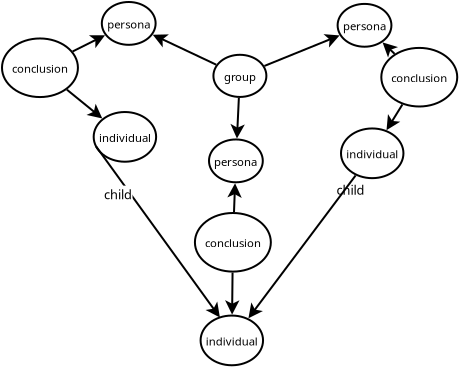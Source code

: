 <?xml version="1.0" encoding="UTF-8"?>
<dia:diagram xmlns:dia="http://www.lysator.liu.se/~alla/dia/">
  <dia:layer name="Background" visible="true" active="true">
    <dia:object type="Flowchart - Ellipse" version="0" id="O0">
      <dia:attribute name="obj_pos">
        <dia:point val="15.43,18.105"/>
      </dia:attribute>
      <dia:attribute name="obj_bb">
        <dia:rectangle val="15.38,18.055;18.17,20.296"/>
      </dia:attribute>
      <dia:attribute name="elem_corner">
        <dia:point val="15.43,18.105"/>
      </dia:attribute>
      <dia:attribute name="elem_width">
        <dia:real val="2.69"/>
      </dia:attribute>
      <dia:attribute name="elem_height">
        <dia:real val="2.141"/>
      </dia:attribute>
      <dia:attribute name="border_width">
        <dia:real val="0.1"/>
      </dia:attribute>
      <dia:attribute name="show_background">
        <dia:boolean val="true"/>
      </dia:attribute>
      <dia:attribute name="padding">
        <dia:real val="0.05"/>
      </dia:attribute>
      <dia:attribute name="text">
        <dia:composite type="text">
          <dia:attribute name="string">
            <dia:string>#persona#</dia:string>
          </dia:attribute>
          <dia:attribute name="font">
            <dia:font family="sans" style="0" name="Helvetica"/>
          </dia:attribute>
          <dia:attribute name="height">
            <dia:real val="0.706"/>
          </dia:attribute>
          <dia:attribute name="pos">
            <dia:point val="16.775,19.348"/>
          </dia:attribute>
          <dia:attribute name="color">
            <dia:color val="#000000"/>
          </dia:attribute>
          <dia:attribute name="alignment">
            <dia:enum val="1"/>
          </dia:attribute>
        </dia:composite>
      </dia:attribute>
    </dia:object>
    <dia:object type="Flowchart - Ellipse" version="0" id="O1">
      <dia:attribute name="obj_pos">
        <dia:point val="21.861,11.327"/>
      </dia:attribute>
      <dia:attribute name="obj_bb">
        <dia:rectangle val="21.811,11.277;24.6,13.517"/>
      </dia:attribute>
      <dia:attribute name="elem_corner">
        <dia:point val="21.861,11.327"/>
      </dia:attribute>
      <dia:attribute name="elem_width">
        <dia:real val="2.69"/>
      </dia:attribute>
      <dia:attribute name="elem_height">
        <dia:real val="2.141"/>
      </dia:attribute>
      <dia:attribute name="border_width">
        <dia:real val="0.1"/>
      </dia:attribute>
      <dia:attribute name="show_background">
        <dia:boolean val="true"/>
      </dia:attribute>
      <dia:attribute name="padding">
        <dia:real val="0.05"/>
      </dia:attribute>
      <dia:attribute name="text">
        <dia:composite type="text">
          <dia:attribute name="string">
            <dia:string>#persona#</dia:string>
          </dia:attribute>
          <dia:attribute name="font">
            <dia:font family="sans" style="0" name="Helvetica"/>
          </dia:attribute>
          <dia:attribute name="height">
            <dia:real val="0.706"/>
          </dia:attribute>
          <dia:attribute name="pos">
            <dia:point val="23.206,12.569"/>
          </dia:attribute>
          <dia:attribute name="color">
            <dia:color val="#000000"/>
          </dia:attribute>
          <dia:attribute name="alignment">
            <dia:enum val="1"/>
          </dia:attribute>
        </dia:composite>
      </dia:attribute>
    </dia:object>
    <dia:object type="Flowchart - Ellipse" version="0" id="O2">
      <dia:attribute name="obj_pos">
        <dia:point val="10.071,11.232"/>
      </dia:attribute>
      <dia:attribute name="obj_bb">
        <dia:rectangle val="10.021,11.182;12.81,13.422"/>
      </dia:attribute>
      <dia:attribute name="elem_corner">
        <dia:point val="10.071,11.232"/>
      </dia:attribute>
      <dia:attribute name="elem_width">
        <dia:real val="2.69"/>
      </dia:attribute>
      <dia:attribute name="elem_height">
        <dia:real val="2.141"/>
      </dia:attribute>
      <dia:attribute name="border_width">
        <dia:real val="0.1"/>
      </dia:attribute>
      <dia:attribute name="show_background">
        <dia:boolean val="true"/>
      </dia:attribute>
      <dia:attribute name="padding">
        <dia:real val="0.05"/>
      </dia:attribute>
      <dia:attribute name="text">
        <dia:composite type="text">
          <dia:attribute name="string">
            <dia:string>#persona#</dia:string>
          </dia:attribute>
          <dia:attribute name="font">
            <dia:font family="sans" style="0" name="Helvetica"/>
          </dia:attribute>
          <dia:attribute name="height">
            <dia:real val="0.706"/>
          </dia:attribute>
          <dia:attribute name="pos">
            <dia:point val="11.416,12.474"/>
          </dia:attribute>
          <dia:attribute name="color">
            <dia:color val="#000000"/>
          </dia:attribute>
          <dia:attribute name="alignment">
            <dia:enum val="1"/>
          </dia:attribute>
        </dia:composite>
      </dia:attribute>
    </dia:object>
    <dia:object type="Flowchart - Ellipse" version="0" id="O3">
      <dia:attribute name="obj_pos">
        <dia:point val="15.651,13.872"/>
      </dia:attribute>
      <dia:attribute name="obj_bb">
        <dia:rectangle val="15.601,13.822;18.349,16.029"/>
      </dia:attribute>
      <dia:attribute name="elem_corner">
        <dia:point val="15.651,13.872"/>
      </dia:attribute>
      <dia:attribute name="elem_width">
        <dia:real val="2.648"/>
      </dia:attribute>
      <dia:attribute name="elem_height">
        <dia:real val="2.107"/>
      </dia:attribute>
      <dia:attribute name="border_width">
        <dia:real val="0.1"/>
      </dia:attribute>
      <dia:attribute name="show_background">
        <dia:boolean val="true"/>
      </dia:attribute>
      <dia:attribute name="padding">
        <dia:real val="0.05"/>
      </dia:attribute>
      <dia:attribute name="text">
        <dia:composite type="text">
          <dia:attribute name="string">
            <dia:string>#group#</dia:string>
          </dia:attribute>
          <dia:attribute name="font">
            <dia:font family="sans" style="0" name="Helvetica"/>
          </dia:attribute>
          <dia:attribute name="height">
            <dia:real val="0.706"/>
          </dia:attribute>
          <dia:attribute name="pos">
            <dia:point val="16.975,15.098"/>
          </dia:attribute>
          <dia:attribute name="color">
            <dia:color val="#000000"/>
          </dia:attribute>
          <dia:attribute name="alignment">
            <dia:enum val="1"/>
          </dia:attribute>
        </dia:composite>
      </dia:attribute>
    </dia:object>
    <dia:object type="Standard - Text" version="1" id="O4">
      <dia:attribute name="obj_pos">
        <dia:point val="21.801,20.867"/>
      </dia:attribute>
      <dia:attribute name="obj_bb">
        <dia:rectangle val="21.801,20.272;23.321,21.019"/>
      </dia:attribute>
      <dia:attribute name="text">
        <dia:composite type="text">
          <dia:attribute name="string">
            <dia:string>#child#</dia:string>
          </dia:attribute>
          <dia:attribute name="font">
            <dia:font family="sans" style="0" name="Helvetica"/>
          </dia:attribute>
          <dia:attribute name="height">
            <dia:real val="0.8"/>
          </dia:attribute>
          <dia:attribute name="pos">
            <dia:point val="21.801,20.867"/>
          </dia:attribute>
          <dia:attribute name="color">
            <dia:color val="#000000"/>
          </dia:attribute>
          <dia:attribute name="alignment">
            <dia:enum val="0"/>
          </dia:attribute>
        </dia:composite>
      </dia:attribute>
      <dia:attribute name="valign">
        <dia:enum val="3"/>
      </dia:attribute>
      <dia:attribute name="fill_color">
        <dia:color val="#ffffff"/>
      </dia:attribute>
      <dia:attribute name="show_background">
        <dia:boolean val="true"/>
      </dia:attribute>
    </dia:object>
    <dia:object type="Flowchart - Ellipse" version="0" id="O5">
      <dia:attribute name="obj_pos">
        <dia:point val="9.664,16.733"/>
      </dia:attribute>
      <dia:attribute name="obj_bb">
        <dia:rectangle val="9.614,16.683;12.836,19.268"/>
      </dia:attribute>
      <dia:attribute name="elem_corner">
        <dia:point val="9.664,16.733"/>
      </dia:attribute>
      <dia:attribute name="elem_width">
        <dia:real val="3.122"/>
      </dia:attribute>
      <dia:attribute name="elem_height">
        <dia:real val="2.485"/>
      </dia:attribute>
      <dia:attribute name="border_width">
        <dia:real val="0.1"/>
      </dia:attribute>
      <dia:attribute name="show_background">
        <dia:boolean val="true"/>
      </dia:attribute>
      <dia:attribute name="padding">
        <dia:real val="0.05"/>
      </dia:attribute>
      <dia:attribute name="text">
        <dia:composite type="text">
          <dia:attribute name="string">
            <dia:string>#individual#</dia:string>
          </dia:attribute>
          <dia:attribute name="font">
            <dia:font family="sans" style="0" name="Helvetica"/>
          </dia:attribute>
          <dia:attribute name="height">
            <dia:real val="0.706"/>
          </dia:attribute>
          <dia:attribute name="pos">
            <dia:point val="11.225,18.148"/>
          </dia:attribute>
          <dia:attribute name="color">
            <dia:color val="#000000"/>
          </dia:attribute>
          <dia:attribute name="alignment">
            <dia:enum val="1"/>
          </dia:attribute>
        </dia:composite>
      </dia:attribute>
    </dia:object>
    <dia:object type="Flowchart - Ellipse" version="0" id="O6">
      <dia:attribute name="obj_pos">
        <dia:point val="5.08,13.055"/>
      </dia:attribute>
      <dia:attribute name="obj_bb">
        <dia:rectangle val="5.03,13.005;8.925,16.035"/>
      </dia:attribute>
      <dia:attribute name="elem_corner">
        <dia:point val="5.08,13.055"/>
      </dia:attribute>
      <dia:attribute name="elem_width">
        <dia:real val="3.796"/>
      </dia:attribute>
      <dia:attribute name="elem_height">
        <dia:real val="2.93"/>
      </dia:attribute>
      <dia:attribute name="border_width">
        <dia:real val="0.1"/>
      </dia:attribute>
      <dia:attribute name="show_background">
        <dia:boolean val="true"/>
      </dia:attribute>
      <dia:attribute name="padding">
        <dia:real val="0.2"/>
      </dia:attribute>
      <dia:attribute name="text">
        <dia:composite type="text">
          <dia:attribute name="string">
            <dia:string>#conclusion#</dia:string>
          </dia:attribute>
          <dia:attribute name="font">
            <dia:font family="sans" style="0" name="Helvetica"/>
          </dia:attribute>
          <dia:attribute name="height">
            <dia:real val="0.706"/>
          </dia:attribute>
          <dia:attribute name="pos">
            <dia:point val="6.978,14.692"/>
          </dia:attribute>
          <dia:attribute name="color">
            <dia:color val="#000000"/>
          </dia:attribute>
          <dia:attribute name="alignment">
            <dia:enum val="1"/>
          </dia:attribute>
        </dia:composite>
      </dia:attribute>
    </dia:object>
    <dia:object type="Flowchart - Ellipse" version="0" id="O7">
      <dia:attribute name="obj_pos">
        <dia:point val="22.03,17.555"/>
      </dia:attribute>
      <dia:attribute name="obj_bb">
        <dia:rectangle val="21.98,17.505;25.202,20.09"/>
      </dia:attribute>
      <dia:attribute name="elem_corner">
        <dia:point val="22.03,17.555"/>
      </dia:attribute>
      <dia:attribute name="elem_width">
        <dia:real val="3.122"/>
      </dia:attribute>
      <dia:attribute name="elem_height">
        <dia:real val="2.485"/>
      </dia:attribute>
      <dia:attribute name="border_width">
        <dia:real val="0.1"/>
      </dia:attribute>
      <dia:attribute name="show_background">
        <dia:boolean val="true"/>
      </dia:attribute>
      <dia:attribute name="padding">
        <dia:real val="0.05"/>
      </dia:attribute>
      <dia:attribute name="text">
        <dia:composite type="text">
          <dia:attribute name="string">
            <dia:string>#individual#</dia:string>
          </dia:attribute>
          <dia:attribute name="font">
            <dia:font family="sans" style="0" name="Helvetica"/>
          </dia:attribute>
          <dia:attribute name="height">
            <dia:real val="0.706"/>
          </dia:attribute>
          <dia:attribute name="pos">
            <dia:point val="23.591,18.97"/>
          </dia:attribute>
          <dia:attribute name="color">
            <dia:color val="#000000"/>
          </dia:attribute>
          <dia:attribute name="alignment">
            <dia:enum val="1"/>
          </dia:attribute>
        </dia:composite>
      </dia:attribute>
    </dia:object>
    <dia:object type="Flowchart - Ellipse" version="0" id="O8">
      <dia:attribute name="obj_pos">
        <dia:point val="24.046,13.527"/>
      </dia:attribute>
      <dia:attribute name="obj_bb">
        <dia:rectangle val="23.996,13.477;27.892,16.507"/>
      </dia:attribute>
      <dia:attribute name="elem_corner">
        <dia:point val="24.046,13.527"/>
      </dia:attribute>
      <dia:attribute name="elem_width">
        <dia:real val="3.796"/>
      </dia:attribute>
      <dia:attribute name="elem_height">
        <dia:real val="2.93"/>
      </dia:attribute>
      <dia:attribute name="border_width">
        <dia:real val="0.1"/>
      </dia:attribute>
      <dia:attribute name="show_background">
        <dia:boolean val="true"/>
      </dia:attribute>
      <dia:attribute name="padding">
        <dia:real val="0.2"/>
      </dia:attribute>
      <dia:attribute name="text">
        <dia:composite type="text">
          <dia:attribute name="string">
            <dia:string>#conclusion#</dia:string>
          </dia:attribute>
          <dia:attribute name="font">
            <dia:font family="sans" style="0" name="Helvetica"/>
          </dia:attribute>
          <dia:attribute name="height">
            <dia:real val="0.706"/>
          </dia:attribute>
          <dia:attribute name="pos">
            <dia:point val="25.944,15.164"/>
          </dia:attribute>
          <dia:attribute name="color">
            <dia:color val="#000000"/>
          </dia:attribute>
          <dia:attribute name="alignment">
            <dia:enum val="1"/>
          </dia:attribute>
        </dia:composite>
      </dia:attribute>
    </dia:object>
    <dia:object type="Flowchart - Ellipse" version="0" id="O9">
      <dia:attribute name="obj_pos">
        <dia:point val="15.01,26.91"/>
      </dia:attribute>
      <dia:attribute name="obj_bb">
        <dia:rectangle val="14.96,26.86;18.182,29.445"/>
      </dia:attribute>
      <dia:attribute name="elem_corner">
        <dia:point val="15.01,26.91"/>
      </dia:attribute>
      <dia:attribute name="elem_width">
        <dia:real val="3.122"/>
      </dia:attribute>
      <dia:attribute name="elem_height">
        <dia:real val="2.485"/>
      </dia:attribute>
      <dia:attribute name="border_width">
        <dia:real val="0.1"/>
      </dia:attribute>
      <dia:attribute name="show_background">
        <dia:boolean val="true"/>
      </dia:attribute>
      <dia:attribute name="padding">
        <dia:real val="0.05"/>
      </dia:attribute>
      <dia:attribute name="text">
        <dia:composite type="text">
          <dia:attribute name="string">
            <dia:string>#individual#</dia:string>
          </dia:attribute>
          <dia:attribute name="font">
            <dia:font family="sans" style="0" name="Helvetica"/>
          </dia:attribute>
          <dia:attribute name="height">
            <dia:real val="0.706"/>
          </dia:attribute>
          <dia:attribute name="pos">
            <dia:point val="16.571,28.325"/>
          </dia:attribute>
          <dia:attribute name="color">
            <dia:color val="#000000"/>
          </dia:attribute>
          <dia:attribute name="alignment">
            <dia:enum val="1"/>
          </dia:attribute>
        </dia:composite>
      </dia:attribute>
    </dia:object>
    <dia:object type="Flowchart - Ellipse" version="0" id="O10">
      <dia:attribute name="obj_pos">
        <dia:point val="14.726,21.782"/>
      </dia:attribute>
      <dia:attribute name="obj_bb">
        <dia:rectangle val="14.676,21.732;18.572,24.762"/>
      </dia:attribute>
      <dia:attribute name="elem_corner">
        <dia:point val="14.726,21.782"/>
      </dia:attribute>
      <dia:attribute name="elem_width">
        <dia:real val="3.796"/>
      </dia:attribute>
      <dia:attribute name="elem_height">
        <dia:real val="2.93"/>
      </dia:attribute>
      <dia:attribute name="border_width">
        <dia:real val="0.1"/>
      </dia:attribute>
      <dia:attribute name="show_background">
        <dia:boolean val="true"/>
      </dia:attribute>
      <dia:attribute name="padding">
        <dia:real val="0.2"/>
      </dia:attribute>
      <dia:attribute name="text">
        <dia:composite type="text">
          <dia:attribute name="string">
            <dia:string>#conclusion#</dia:string>
          </dia:attribute>
          <dia:attribute name="font">
            <dia:font family="sans" style="0" name="Helvetica"/>
          </dia:attribute>
          <dia:attribute name="height">
            <dia:real val="0.706"/>
          </dia:attribute>
          <dia:attribute name="pos">
            <dia:point val="16.624,23.419"/>
          </dia:attribute>
          <dia:attribute name="color">
            <dia:color val="#000000"/>
          </dia:attribute>
          <dia:attribute name="alignment">
            <dia:enum val="1"/>
          </dia:attribute>
        </dia:composite>
      </dia:attribute>
    </dia:object>
    <dia:object type="Standard - Line" version="0" id="O11">
      <dia:attribute name="obj_pos">
        <dia:point val="9.783,18.451"/>
      </dia:attribute>
      <dia:attribute name="obj_bb">
        <dia:rectangle val="9.713,18.381;16.043,27.095"/>
      </dia:attribute>
      <dia:attribute name="conn_endpoints">
        <dia:point val="9.783,18.451"/>
        <dia:point val="15.974,27.005"/>
      </dia:attribute>
      <dia:attribute name="numcp">
        <dia:int val="1"/>
      </dia:attribute>
      <dia:attribute name="end_arrow">
        <dia:enum val="22"/>
      </dia:attribute>
      <dia:attribute name="end_arrow_length">
        <dia:real val="0.5"/>
      </dia:attribute>
      <dia:attribute name="end_arrow_width">
        <dia:real val="0.5"/>
      </dia:attribute>
      <dia:connections>
        <dia:connection handle="0" to="O5" connection="9"/>
        <dia:connection handle="1" to="O9" connection="5"/>
      </dia:connections>
    </dia:object>
    <dia:object type="Standard - Text" version="1" id="O12">
      <dia:attribute name="obj_pos">
        <dia:point val="10.18,21.1"/>
      </dia:attribute>
      <dia:attribute name="obj_bb">
        <dia:rectangle val="10.18,20.505;11.7,21.253"/>
      </dia:attribute>
      <dia:attribute name="text">
        <dia:composite type="text">
          <dia:attribute name="string">
            <dia:string>#child#</dia:string>
          </dia:attribute>
          <dia:attribute name="font">
            <dia:font family="sans" style="0" name="Helvetica"/>
          </dia:attribute>
          <dia:attribute name="height">
            <dia:real val="0.8"/>
          </dia:attribute>
          <dia:attribute name="pos">
            <dia:point val="10.18,21.1"/>
          </dia:attribute>
          <dia:attribute name="color">
            <dia:color val="#000000"/>
          </dia:attribute>
          <dia:attribute name="alignment">
            <dia:enum val="0"/>
          </dia:attribute>
        </dia:composite>
      </dia:attribute>
      <dia:attribute name="valign">
        <dia:enum val="3"/>
      </dia:attribute>
      <dia:attribute name="fill_color">
        <dia:color val="#ffffff"/>
      </dia:attribute>
      <dia:attribute name="show_background">
        <dia:boolean val="true"/>
      </dia:attribute>
    </dia:object>
    <dia:object type="Standard - Line" version="0" id="O13">
      <dia:attribute name="obj_pos">
        <dia:point val="22.76,19.904"/>
      </dia:attribute>
      <dia:attribute name="obj_bb">
        <dia:rectangle val="17.332,19.834;22.83,27.135"/>
      </dia:attribute>
      <dia:attribute name="conn_endpoints">
        <dia:point val="22.76,19.904"/>
        <dia:point val="17.402,27.045"/>
      </dia:attribute>
      <dia:attribute name="numcp">
        <dia:int val="1"/>
      </dia:attribute>
      <dia:attribute name="end_arrow">
        <dia:enum val="22"/>
      </dia:attribute>
      <dia:attribute name="end_arrow_length">
        <dia:real val="0.5"/>
      </dia:attribute>
      <dia:attribute name="end_arrow_width">
        <dia:real val="0.5"/>
      </dia:attribute>
      <dia:connections>
        <dia:connection handle="0" to="O7" connection="16"/>
        <dia:connection handle="1" to="O9" connection="16"/>
      </dia:connections>
    </dia:object>
    <dia:object type="Standard - Line" version="0" id="O14">
      <dia:attribute name="obj_pos">
        <dia:point val="16.923,16.028"/>
      </dia:attribute>
      <dia:attribute name="obj_bb">
        <dia:rectangle val="16.495,15.975;17.218,18.168"/>
      </dia:attribute>
      <dia:attribute name="conn_endpoints">
        <dia:point val="16.923,16.028"/>
        <dia:point val="16.828,18.056"/>
      </dia:attribute>
      <dia:attribute name="numcp">
        <dia:int val="1"/>
      </dia:attribute>
      <dia:attribute name="end_arrow">
        <dia:enum val="22"/>
      </dia:attribute>
      <dia:attribute name="end_arrow_length">
        <dia:real val="0.5"/>
      </dia:attribute>
      <dia:attribute name="end_arrow_width">
        <dia:real val="0.5"/>
      </dia:attribute>
      <dia:connections>
        <dia:connection handle="0" to="O3" connection="16"/>
        <dia:connection handle="1" to="O0" connection="16"/>
      </dia:connections>
    </dia:object>
    <dia:object type="Standard - Line" version="0" id="O15">
      <dia:attribute name="obj_pos">
        <dia:point val="18.199,14.428"/>
      </dia:attribute>
      <dia:attribute name="obj_bb">
        <dia:rectangle val="18.134,12.788;22.064,14.493"/>
      </dia:attribute>
      <dia:attribute name="conn_endpoints">
        <dia:point val="18.199,14.428"/>
        <dia:point val="21.961,12.902"/>
      </dia:attribute>
      <dia:attribute name="numcp">
        <dia:int val="1"/>
      </dia:attribute>
      <dia:attribute name="end_arrow">
        <dia:enum val="22"/>
      </dia:attribute>
      <dia:attribute name="end_arrow_length">
        <dia:real val="0.5"/>
      </dia:attribute>
      <dia:attribute name="end_arrow_width">
        <dia:real val="0.5"/>
      </dia:attribute>
      <dia:connections>
        <dia:connection handle="0" to="O3" connection="16"/>
        <dia:connection handle="1" to="O1" connection="16"/>
      </dia:connections>
    </dia:object>
    <dia:object type="Standard - Line" version="0" id="O16">
      <dia:attribute name="obj_pos">
        <dia:point val="15.791,14.367"/>
      </dia:attribute>
      <dia:attribute name="obj_bb">
        <dia:rectangle val="12.516,12.786;15.857,14.433"/>
      </dia:attribute>
      <dia:attribute name="conn_endpoints">
        <dia:point val="15.791,14.367"/>
        <dia:point val="12.617,12.869"/>
      </dia:attribute>
      <dia:attribute name="numcp">
        <dia:int val="1"/>
      </dia:attribute>
      <dia:attribute name="end_arrow">
        <dia:enum val="22"/>
      </dia:attribute>
      <dia:attribute name="end_arrow_length">
        <dia:real val="0.5"/>
      </dia:attribute>
      <dia:attribute name="end_arrow_width">
        <dia:real val="0.5"/>
      </dia:attribute>
      <dia:connections>
        <dia:connection handle="0" to="O3" connection="16"/>
        <dia:connection handle="1" to="O2" connection="16"/>
      </dia:connections>
    </dia:object>
    <dia:object type="Standard - Line" version="0" id="O17">
      <dia:attribute name="obj_pos">
        <dia:point val="8.612,13.703"/>
      </dia:attribute>
      <dia:attribute name="obj_bb">
        <dia:rectangle val="8.545,12.823;10.332,13.77"/>
      </dia:attribute>
      <dia:attribute name="conn_endpoints">
        <dia:point val="8.612,13.703"/>
        <dia:point val="10.232,12.893"/>
      </dia:attribute>
      <dia:attribute name="numcp">
        <dia:int val="1"/>
      </dia:attribute>
      <dia:attribute name="end_arrow">
        <dia:enum val="22"/>
      </dia:attribute>
      <dia:attribute name="end_arrow_length">
        <dia:real val="0.5"/>
      </dia:attribute>
      <dia:attribute name="end_arrow_width">
        <dia:real val="0.5"/>
      </dia:attribute>
      <dia:connections>
        <dia:connection handle="0" to="O6" connection="16"/>
        <dia:connection handle="1" to="O2" connection="16"/>
      </dia:connections>
    </dia:object>
    <dia:object type="Standard - Line" version="0" id="O18">
      <dia:attribute name="obj_pos">
        <dia:point val="8.323,15.614"/>
      </dia:attribute>
      <dia:attribute name="obj_bb">
        <dia:rectangle val="8.253,15.544;10.181,17.126"/>
      </dia:attribute>
      <dia:attribute name="conn_endpoints">
        <dia:point val="8.323,15.614"/>
        <dia:point val="10.094,17.055"/>
      </dia:attribute>
      <dia:attribute name="numcp">
        <dia:int val="1"/>
      </dia:attribute>
      <dia:attribute name="end_arrow">
        <dia:enum val="22"/>
      </dia:attribute>
      <dia:attribute name="end_arrow_length">
        <dia:real val="0.5"/>
      </dia:attribute>
      <dia:attribute name="end_arrow_width">
        <dia:real val="0.5"/>
      </dia:attribute>
      <dia:connections>
        <dia:connection handle="0" to="O6" connection="16"/>
        <dia:connection handle="1" to="O5" connection="16"/>
      </dia:connections>
    </dia:object>
    <dia:object type="Standard - Line" version="0" id="O19">
      <dia:attribute name="obj_pos">
        <dia:point val="24.711,13.824"/>
      </dia:attribute>
      <dia:attribute name="obj_bb">
        <dia:rectangle val="24.024,13.173;24.798,13.933"/>
      </dia:attribute>
      <dia:attribute name="conn_endpoints">
        <dia:point val="24.711,13.824"/>
        <dia:point val="24.105,13.25"/>
      </dia:attribute>
      <dia:attribute name="numcp">
        <dia:int val="1"/>
      </dia:attribute>
      <dia:attribute name="end_arrow">
        <dia:enum val="22"/>
      </dia:attribute>
      <dia:attribute name="end_arrow_length">
        <dia:real val="0.5"/>
      </dia:attribute>
      <dia:attribute name="end_arrow_width">
        <dia:real val="0.5"/>
      </dia:attribute>
      <dia:connections>
        <dia:connection handle="0" to="O8" connection="16"/>
        <dia:connection handle="1" to="O1" connection="16"/>
      </dia:connections>
    </dia:object>
    <dia:object type="Standard - Line" version="0" id="O20">
      <dia:attribute name="obj_pos">
        <dia:point val="25.1,16.356"/>
      </dia:attribute>
      <dia:attribute name="obj_bb">
        <dia:rectangle val="24.237,16.287;25.169,17.736"/>
      </dia:attribute>
      <dia:attribute name="conn_endpoints">
        <dia:point val="25.1,16.356"/>
        <dia:point val="24.306,17.641"/>
      </dia:attribute>
      <dia:attribute name="numcp">
        <dia:int val="1"/>
      </dia:attribute>
      <dia:attribute name="end_arrow">
        <dia:enum val="22"/>
      </dia:attribute>
      <dia:attribute name="end_arrow_length">
        <dia:real val="0.5"/>
      </dia:attribute>
      <dia:attribute name="end_arrow_width">
        <dia:real val="0.5"/>
      </dia:attribute>
      <dia:connections>
        <dia:connection handle="0" to="O8" connection="16"/>
        <dia:connection handle="1" to="O7" connection="16"/>
      </dia:connections>
    </dia:object>
    <dia:object type="Standard - Line" version="0" id="O21">
      <dia:attribute name="obj_pos">
        <dia:point val="16.608,24.761"/>
      </dia:attribute>
      <dia:attribute name="obj_bb">
        <dia:rectangle val="16.23,24.711;16.953,26.972"/>
      </dia:attribute>
      <dia:attribute name="conn_endpoints">
        <dia:point val="16.608,24.761"/>
        <dia:point val="16.585,26.86"/>
      </dia:attribute>
      <dia:attribute name="numcp">
        <dia:int val="1"/>
      </dia:attribute>
      <dia:attribute name="end_arrow">
        <dia:enum val="22"/>
      </dia:attribute>
      <dia:attribute name="end_arrow_length">
        <dia:real val="0.5"/>
      </dia:attribute>
      <dia:attribute name="end_arrow_width">
        <dia:real val="0.5"/>
      </dia:attribute>
      <dia:connections>
        <dia:connection handle="0" to="O10" connection="16"/>
        <dia:connection handle="1" to="O9" connection="16"/>
      </dia:connections>
    </dia:object>
    <dia:object type="Standard - Line" version="0" id="O22">
      <dia:attribute name="obj_pos">
        <dia:point val="16.68,21.734"/>
      </dia:attribute>
      <dia:attribute name="obj_bb">
        <dia:rectangle val="16.349,20.183;17.072,21.786"/>
      </dia:attribute>
      <dia:attribute name="conn_endpoints">
        <dia:point val="16.68,21.734"/>
        <dia:point val="16.733,20.295"/>
      </dia:attribute>
      <dia:attribute name="numcp">
        <dia:int val="1"/>
      </dia:attribute>
      <dia:attribute name="end_arrow">
        <dia:enum val="22"/>
      </dia:attribute>
      <dia:attribute name="end_arrow_length">
        <dia:real val="0.5"/>
      </dia:attribute>
      <dia:attribute name="end_arrow_width">
        <dia:real val="0.5"/>
      </dia:attribute>
      <dia:connections>
        <dia:connection handle="0" to="O10" connection="16"/>
        <dia:connection handle="1" to="O0" connection="16"/>
      </dia:connections>
    </dia:object>
  </dia:layer>
</dia:diagram>
